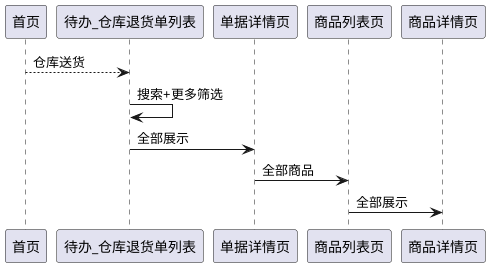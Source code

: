 @startuml

首页 --> 待办_仓库退货单列表: 仓库送货


待办_仓库退货单列表 ->待办_仓库退货单列表 :搜索+更多筛选
待办_仓库退货单列表 -> 单据详情页:全部展示
单据详情页 -> 商品列表页: 全部商品
商品列表页 -> 商品详情页 :全部展示
@enduml